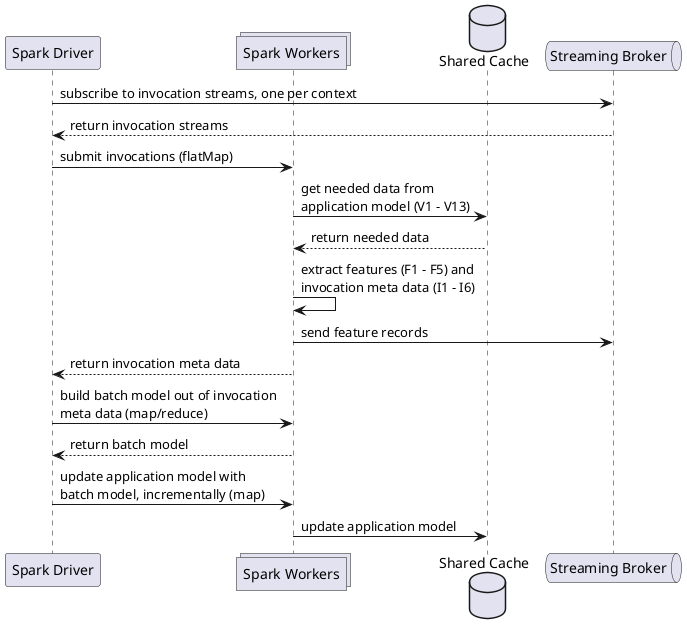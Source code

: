 @startuml SequenceDiagram
participant "Spark Driver" as Master
collections "Spark Workers" as Workers
database "Shared Cache" as Cache
queue "Streaming Broker" as Broker
Master -> Broker : subscribe to invocation streams, one per context
Broker --> Master : return invocation streams
Master -> Workers : submit invocations (flatMap)
Workers -> Cache : get needed data from\napplication model (V1 - V13)
Cache --> Workers : return needed data
Workers -> Workers : extract features (F1 - F5) and\ninvocation meta data (I1 - I6)
Workers -> Broker : send feature records
Workers --> Master : return invocation meta data
Master -> Workers : build batch model out of invocation\nmeta data (map/reduce)
Workers --> Master : return batch model
Master -> Workers : update application model with\nbatch model, incrementally (map)
Workers -> Cache : update application model
@enduml